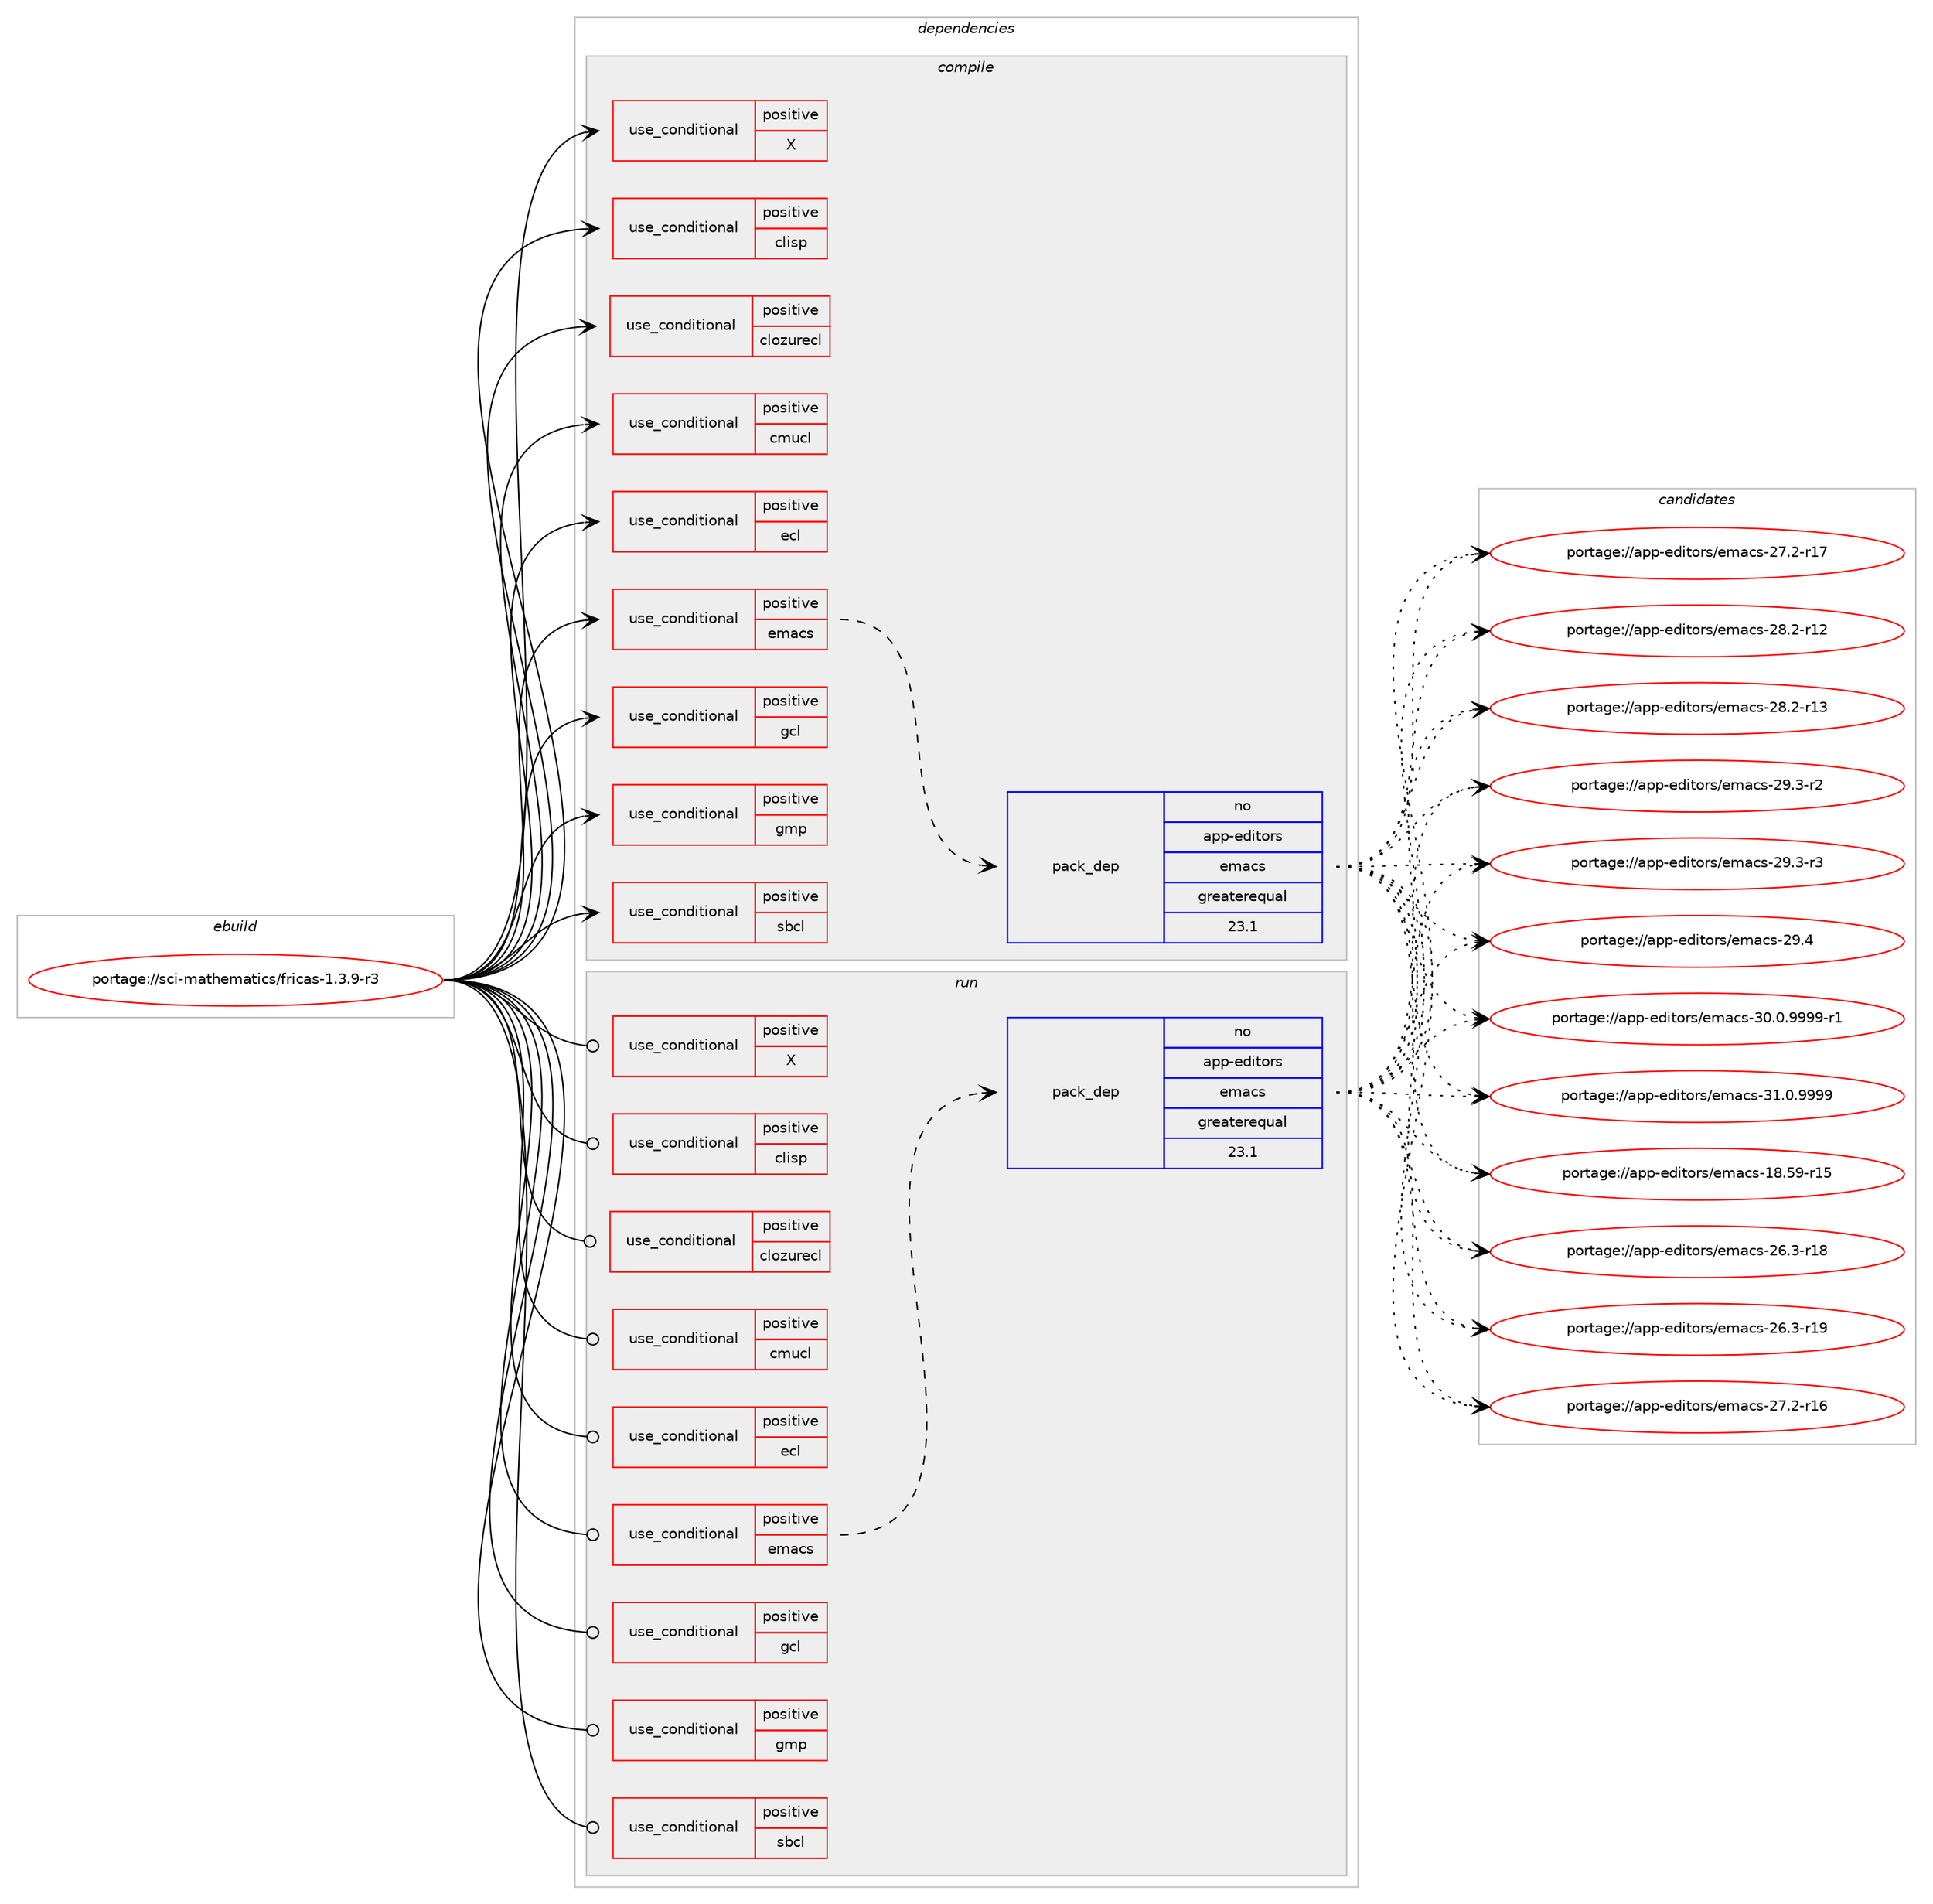 digraph prolog {

# *************
# Graph options
# *************

newrank=true;
concentrate=true;
compound=true;
graph [rankdir=LR,fontname=Helvetica,fontsize=10,ranksep=1.5];#, ranksep=2.5, nodesep=0.2];
edge  [arrowhead=vee];
node  [fontname=Helvetica,fontsize=10];

# **********
# The ebuild
# **********

subgraph cluster_leftcol {
color=gray;
rank=same;
label=<<i>ebuild</i>>;
id [label="portage://sci-mathematics/fricas-1.3.9-r3", color=red, width=4, href="../sci-mathematics/fricas-1.3.9-r3.svg"];
}

# ****************
# The dependencies
# ****************

subgraph cluster_midcol {
color=gray;
label=<<i>dependencies</i>>;
subgraph cluster_compile {
fillcolor="#eeeeee";
style=filled;
label=<<i>compile</i>>;
subgraph cond105483 {
dependency203743 [label=<<TABLE BORDER="0" CELLBORDER="1" CELLSPACING="0" CELLPADDING="4"><TR><TD ROWSPAN="3" CELLPADDING="10">use_conditional</TD></TR><TR><TD>positive</TD></TR><TR><TD>X</TD></TR></TABLE>>, shape=none, color=red];
# *** BEGIN UNKNOWN DEPENDENCY TYPE (TODO) ***
# dependency203743 -> package_dependency(portage://sci-mathematics/fricas-1.3.9-r3,install,no,x11-libs,libXpm,none,[,,],[],[])
# *** END UNKNOWN DEPENDENCY TYPE (TODO) ***

# *** BEGIN UNKNOWN DEPENDENCY TYPE (TODO) ***
# dependency203743 -> package_dependency(portage://sci-mathematics/fricas-1.3.9-r3,install,no,x11-libs,libICE,none,[,,],[],[])
# *** END UNKNOWN DEPENDENCY TYPE (TODO) ***

}
id:e -> dependency203743:w [weight=20,style="solid",arrowhead="vee"];
subgraph cond105484 {
dependency203744 [label=<<TABLE BORDER="0" CELLBORDER="1" CELLSPACING="0" CELLPADDING="4"><TR><TD ROWSPAN="3" CELLPADDING="10">use_conditional</TD></TR><TR><TD>positive</TD></TR><TR><TD>clisp</TD></TR></TABLE>>, shape=none, color=red];
# *** BEGIN UNKNOWN DEPENDENCY TYPE (TODO) ***
# dependency203744 -> package_dependency(portage://sci-mathematics/fricas-1.3.9-r3,install,no,dev-lisp,clisp,none,[,,],any_same_slot,[])
# *** END UNKNOWN DEPENDENCY TYPE (TODO) ***

}
id:e -> dependency203744:w [weight=20,style="solid",arrowhead="vee"];
subgraph cond105485 {
dependency203745 [label=<<TABLE BORDER="0" CELLBORDER="1" CELLSPACING="0" CELLPADDING="4"><TR><TD ROWSPAN="3" CELLPADDING="10">use_conditional</TD></TR><TR><TD>positive</TD></TR><TR><TD>clozurecl</TD></TR></TABLE>>, shape=none, color=red];
# *** BEGIN UNKNOWN DEPENDENCY TYPE (TODO) ***
# dependency203745 -> package_dependency(portage://sci-mathematics/fricas-1.3.9-r3,install,no,dev-lisp,clozurecl,none,[,,],any_same_slot,[])
# *** END UNKNOWN DEPENDENCY TYPE (TODO) ***

}
id:e -> dependency203745:w [weight=20,style="solid",arrowhead="vee"];
subgraph cond105486 {
dependency203746 [label=<<TABLE BORDER="0" CELLBORDER="1" CELLSPACING="0" CELLPADDING="4"><TR><TD ROWSPAN="3" CELLPADDING="10">use_conditional</TD></TR><TR><TD>positive</TD></TR><TR><TD>cmucl</TD></TR></TABLE>>, shape=none, color=red];
# *** BEGIN UNKNOWN DEPENDENCY TYPE (TODO) ***
# dependency203746 -> package_dependency(portage://sci-mathematics/fricas-1.3.9-r3,install,no,dev-lisp,cmucl,none,[,,],any_same_slot,[])
# *** END UNKNOWN DEPENDENCY TYPE (TODO) ***

}
id:e -> dependency203746:w [weight=20,style="solid",arrowhead="vee"];
subgraph cond105487 {
dependency203747 [label=<<TABLE BORDER="0" CELLBORDER="1" CELLSPACING="0" CELLPADDING="4"><TR><TD ROWSPAN="3" CELLPADDING="10">use_conditional</TD></TR><TR><TD>positive</TD></TR><TR><TD>ecl</TD></TR></TABLE>>, shape=none, color=red];
# *** BEGIN UNKNOWN DEPENDENCY TYPE (TODO) ***
# dependency203747 -> package_dependency(portage://sci-mathematics/fricas-1.3.9-r3,install,no,dev-lisp,ecl,none,[,,],any_same_slot,[])
# *** END UNKNOWN DEPENDENCY TYPE (TODO) ***

}
id:e -> dependency203747:w [weight=20,style="solid",arrowhead="vee"];
subgraph cond105488 {
dependency203748 [label=<<TABLE BORDER="0" CELLBORDER="1" CELLSPACING="0" CELLPADDING="4"><TR><TD ROWSPAN="3" CELLPADDING="10">use_conditional</TD></TR><TR><TD>positive</TD></TR><TR><TD>emacs</TD></TR></TABLE>>, shape=none, color=red];
subgraph pack95453 {
dependency203749 [label=<<TABLE BORDER="0" CELLBORDER="1" CELLSPACING="0" CELLPADDING="4" WIDTH="220"><TR><TD ROWSPAN="6" CELLPADDING="30">pack_dep</TD></TR><TR><TD WIDTH="110">no</TD></TR><TR><TD>app-editors</TD></TR><TR><TD>emacs</TD></TR><TR><TD>greaterequal</TD></TR><TR><TD>23.1</TD></TR></TABLE>>, shape=none, color=blue];
}
dependency203748:e -> dependency203749:w [weight=20,style="dashed",arrowhead="vee"];
}
id:e -> dependency203748:w [weight=20,style="solid",arrowhead="vee"];
subgraph cond105489 {
dependency203750 [label=<<TABLE BORDER="0" CELLBORDER="1" CELLSPACING="0" CELLPADDING="4"><TR><TD ROWSPAN="3" CELLPADDING="10">use_conditional</TD></TR><TR><TD>positive</TD></TR><TR><TD>gcl</TD></TR></TABLE>>, shape=none, color=red];
# *** BEGIN UNKNOWN DEPENDENCY TYPE (TODO) ***
# dependency203750 -> package_dependency(portage://sci-mathematics/fricas-1.3.9-r3,install,no,dev-lisp,gcl,none,[,,],any_same_slot,[])
# *** END UNKNOWN DEPENDENCY TYPE (TODO) ***

}
id:e -> dependency203750:w [weight=20,style="solid",arrowhead="vee"];
subgraph cond105490 {
dependency203751 [label=<<TABLE BORDER="0" CELLBORDER="1" CELLSPACING="0" CELLPADDING="4"><TR><TD ROWSPAN="3" CELLPADDING="10">use_conditional</TD></TR><TR><TD>positive</TD></TR><TR><TD>gmp</TD></TR></TABLE>>, shape=none, color=red];
# *** BEGIN UNKNOWN DEPENDENCY TYPE (TODO) ***
# dependency203751 -> package_dependency(portage://sci-mathematics/fricas-1.3.9-r3,install,no,dev-libs,gmp,none,[,,],any_same_slot,[])
# *** END UNKNOWN DEPENDENCY TYPE (TODO) ***

}
id:e -> dependency203751:w [weight=20,style="solid",arrowhead="vee"];
subgraph cond105491 {
dependency203752 [label=<<TABLE BORDER="0" CELLBORDER="1" CELLSPACING="0" CELLPADDING="4"><TR><TD ROWSPAN="3" CELLPADDING="10">use_conditional</TD></TR><TR><TD>positive</TD></TR><TR><TD>sbcl</TD></TR></TABLE>>, shape=none, color=red];
# *** BEGIN UNKNOWN DEPENDENCY TYPE (TODO) ***
# dependency203752 -> package_dependency(portage://sci-mathematics/fricas-1.3.9-r3,install,no,dev-lisp,sbcl,none,[,,],any_same_slot,[])
# *** END UNKNOWN DEPENDENCY TYPE (TODO) ***

}
id:e -> dependency203752:w [weight=20,style="solid",arrowhead="vee"];
}
subgraph cluster_compileandrun {
fillcolor="#eeeeee";
style=filled;
label=<<i>compile and run</i>>;
}
subgraph cluster_run {
fillcolor="#eeeeee";
style=filled;
label=<<i>run</i>>;
subgraph cond105492 {
dependency203753 [label=<<TABLE BORDER="0" CELLBORDER="1" CELLSPACING="0" CELLPADDING="4"><TR><TD ROWSPAN="3" CELLPADDING="10">use_conditional</TD></TR><TR><TD>positive</TD></TR><TR><TD>X</TD></TR></TABLE>>, shape=none, color=red];
# *** BEGIN UNKNOWN DEPENDENCY TYPE (TODO) ***
# dependency203753 -> package_dependency(portage://sci-mathematics/fricas-1.3.9-r3,run,no,x11-libs,libXpm,none,[,,],[],[])
# *** END UNKNOWN DEPENDENCY TYPE (TODO) ***

# *** BEGIN UNKNOWN DEPENDENCY TYPE (TODO) ***
# dependency203753 -> package_dependency(portage://sci-mathematics/fricas-1.3.9-r3,run,no,x11-libs,libICE,none,[,,],[],[])
# *** END UNKNOWN DEPENDENCY TYPE (TODO) ***

}
id:e -> dependency203753:w [weight=20,style="solid",arrowhead="odot"];
subgraph cond105493 {
dependency203754 [label=<<TABLE BORDER="0" CELLBORDER="1" CELLSPACING="0" CELLPADDING="4"><TR><TD ROWSPAN="3" CELLPADDING="10">use_conditional</TD></TR><TR><TD>positive</TD></TR><TR><TD>clisp</TD></TR></TABLE>>, shape=none, color=red];
# *** BEGIN UNKNOWN DEPENDENCY TYPE (TODO) ***
# dependency203754 -> package_dependency(portage://sci-mathematics/fricas-1.3.9-r3,run,no,dev-lisp,clisp,none,[,,],any_same_slot,[])
# *** END UNKNOWN DEPENDENCY TYPE (TODO) ***

}
id:e -> dependency203754:w [weight=20,style="solid",arrowhead="odot"];
subgraph cond105494 {
dependency203755 [label=<<TABLE BORDER="0" CELLBORDER="1" CELLSPACING="0" CELLPADDING="4"><TR><TD ROWSPAN="3" CELLPADDING="10">use_conditional</TD></TR><TR><TD>positive</TD></TR><TR><TD>clozurecl</TD></TR></TABLE>>, shape=none, color=red];
# *** BEGIN UNKNOWN DEPENDENCY TYPE (TODO) ***
# dependency203755 -> package_dependency(portage://sci-mathematics/fricas-1.3.9-r3,run,no,dev-lisp,clozurecl,none,[,,],any_same_slot,[])
# *** END UNKNOWN DEPENDENCY TYPE (TODO) ***

}
id:e -> dependency203755:w [weight=20,style="solid",arrowhead="odot"];
subgraph cond105495 {
dependency203756 [label=<<TABLE BORDER="0" CELLBORDER="1" CELLSPACING="0" CELLPADDING="4"><TR><TD ROWSPAN="3" CELLPADDING="10">use_conditional</TD></TR><TR><TD>positive</TD></TR><TR><TD>cmucl</TD></TR></TABLE>>, shape=none, color=red];
# *** BEGIN UNKNOWN DEPENDENCY TYPE (TODO) ***
# dependency203756 -> package_dependency(portage://sci-mathematics/fricas-1.3.9-r3,run,no,dev-lisp,cmucl,none,[,,],any_same_slot,[])
# *** END UNKNOWN DEPENDENCY TYPE (TODO) ***

}
id:e -> dependency203756:w [weight=20,style="solid",arrowhead="odot"];
subgraph cond105496 {
dependency203757 [label=<<TABLE BORDER="0" CELLBORDER="1" CELLSPACING="0" CELLPADDING="4"><TR><TD ROWSPAN="3" CELLPADDING="10">use_conditional</TD></TR><TR><TD>positive</TD></TR><TR><TD>ecl</TD></TR></TABLE>>, shape=none, color=red];
# *** BEGIN UNKNOWN DEPENDENCY TYPE (TODO) ***
# dependency203757 -> package_dependency(portage://sci-mathematics/fricas-1.3.9-r3,run,no,dev-lisp,ecl,none,[,,],any_same_slot,[])
# *** END UNKNOWN DEPENDENCY TYPE (TODO) ***

}
id:e -> dependency203757:w [weight=20,style="solid",arrowhead="odot"];
subgraph cond105497 {
dependency203758 [label=<<TABLE BORDER="0" CELLBORDER="1" CELLSPACING="0" CELLPADDING="4"><TR><TD ROWSPAN="3" CELLPADDING="10">use_conditional</TD></TR><TR><TD>positive</TD></TR><TR><TD>emacs</TD></TR></TABLE>>, shape=none, color=red];
subgraph pack95454 {
dependency203759 [label=<<TABLE BORDER="0" CELLBORDER="1" CELLSPACING="0" CELLPADDING="4" WIDTH="220"><TR><TD ROWSPAN="6" CELLPADDING="30">pack_dep</TD></TR><TR><TD WIDTH="110">no</TD></TR><TR><TD>app-editors</TD></TR><TR><TD>emacs</TD></TR><TR><TD>greaterequal</TD></TR><TR><TD>23.1</TD></TR></TABLE>>, shape=none, color=blue];
}
dependency203758:e -> dependency203759:w [weight=20,style="dashed",arrowhead="vee"];
}
id:e -> dependency203758:w [weight=20,style="solid",arrowhead="odot"];
subgraph cond105498 {
dependency203760 [label=<<TABLE BORDER="0" CELLBORDER="1" CELLSPACING="0" CELLPADDING="4"><TR><TD ROWSPAN="3" CELLPADDING="10">use_conditional</TD></TR><TR><TD>positive</TD></TR><TR><TD>gcl</TD></TR></TABLE>>, shape=none, color=red];
# *** BEGIN UNKNOWN DEPENDENCY TYPE (TODO) ***
# dependency203760 -> package_dependency(portage://sci-mathematics/fricas-1.3.9-r3,run,no,dev-lisp,gcl,none,[,,],any_same_slot,[])
# *** END UNKNOWN DEPENDENCY TYPE (TODO) ***

}
id:e -> dependency203760:w [weight=20,style="solid",arrowhead="odot"];
subgraph cond105499 {
dependency203761 [label=<<TABLE BORDER="0" CELLBORDER="1" CELLSPACING="0" CELLPADDING="4"><TR><TD ROWSPAN="3" CELLPADDING="10">use_conditional</TD></TR><TR><TD>positive</TD></TR><TR><TD>gmp</TD></TR></TABLE>>, shape=none, color=red];
# *** BEGIN UNKNOWN DEPENDENCY TYPE (TODO) ***
# dependency203761 -> package_dependency(portage://sci-mathematics/fricas-1.3.9-r3,run,no,dev-libs,gmp,none,[,,],any_same_slot,[])
# *** END UNKNOWN DEPENDENCY TYPE (TODO) ***

}
id:e -> dependency203761:w [weight=20,style="solid",arrowhead="odot"];
subgraph cond105500 {
dependency203762 [label=<<TABLE BORDER="0" CELLBORDER="1" CELLSPACING="0" CELLPADDING="4"><TR><TD ROWSPAN="3" CELLPADDING="10">use_conditional</TD></TR><TR><TD>positive</TD></TR><TR><TD>sbcl</TD></TR></TABLE>>, shape=none, color=red];
# *** BEGIN UNKNOWN DEPENDENCY TYPE (TODO) ***
# dependency203762 -> package_dependency(portage://sci-mathematics/fricas-1.3.9-r3,run,no,dev-lisp,sbcl,none,[,,],any_same_slot,[])
# *** END UNKNOWN DEPENDENCY TYPE (TODO) ***

}
id:e -> dependency203762:w [weight=20,style="solid",arrowhead="odot"];
}
}

# **************
# The candidates
# **************

subgraph cluster_choices {
rank=same;
color=gray;
label=<<i>candidates</i>>;

subgraph choice95453 {
color=black;
nodesep=1;
choice9711211245101100105116111114115471011099799115454956465357451144953 [label="portage://app-editors/emacs-18.59-r15", color=red, width=4,href="../app-editors/emacs-18.59-r15.svg"];
choice97112112451011001051161111141154710110997991154550544651451144956 [label="portage://app-editors/emacs-26.3-r18", color=red, width=4,href="../app-editors/emacs-26.3-r18.svg"];
choice97112112451011001051161111141154710110997991154550544651451144957 [label="portage://app-editors/emacs-26.3-r19", color=red, width=4,href="../app-editors/emacs-26.3-r19.svg"];
choice97112112451011001051161111141154710110997991154550554650451144954 [label="portage://app-editors/emacs-27.2-r16", color=red, width=4,href="../app-editors/emacs-27.2-r16.svg"];
choice97112112451011001051161111141154710110997991154550554650451144955 [label="portage://app-editors/emacs-27.2-r17", color=red, width=4,href="../app-editors/emacs-27.2-r17.svg"];
choice97112112451011001051161111141154710110997991154550564650451144950 [label="portage://app-editors/emacs-28.2-r12", color=red, width=4,href="../app-editors/emacs-28.2-r12.svg"];
choice97112112451011001051161111141154710110997991154550564650451144951 [label="portage://app-editors/emacs-28.2-r13", color=red, width=4,href="../app-editors/emacs-28.2-r13.svg"];
choice971121124510110010511611111411547101109979911545505746514511450 [label="portage://app-editors/emacs-29.3-r2", color=red, width=4,href="../app-editors/emacs-29.3-r2.svg"];
choice971121124510110010511611111411547101109979911545505746514511451 [label="portage://app-editors/emacs-29.3-r3", color=red, width=4,href="../app-editors/emacs-29.3-r3.svg"];
choice97112112451011001051161111141154710110997991154550574652 [label="portage://app-editors/emacs-29.4", color=red, width=4,href="../app-editors/emacs-29.4.svg"];
choice9711211245101100105116111114115471011099799115455148464846575757574511449 [label="portage://app-editors/emacs-30.0.9999-r1", color=red, width=4,href="../app-editors/emacs-30.0.9999-r1.svg"];
choice971121124510110010511611111411547101109979911545514946484657575757 [label="portage://app-editors/emacs-31.0.9999", color=red, width=4,href="../app-editors/emacs-31.0.9999.svg"];
dependency203749:e -> choice9711211245101100105116111114115471011099799115454956465357451144953:w [style=dotted,weight="100"];
dependency203749:e -> choice97112112451011001051161111141154710110997991154550544651451144956:w [style=dotted,weight="100"];
dependency203749:e -> choice97112112451011001051161111141154710110997991154550544651451144957:w [style=dotted,weight="100"];
dependency203749:e -> choice97112112451011001051161111141154710110997991154550554650451144954:w [style=dotted,weight="100"];
dependency203749:e -> choice97112112451011001051161111141154710110997991154550554650451144955:w [style=dotted,weight="100"];
dependency203749:e -> choice97112112451011001051161111141154710110997991154550564650451144950:w [style=dotted,weight="100"];
dependency203749:e -> choice97112112451011001051161111141154710110997991154550564650451144951:w [style=dotted,weight="100"];
dependency203749:e -> choice971121124510110010511611111411547101109979911545505746514511450:w [style=dotted,weight="100"];
dependency203749:e -> choice971121124510110010511611111411547101109979911545505746514511451:w [style=dotted,weight="100"];
dependency203749:e -> choice97112112451011001051161111141154710110997991154550574652:w [style=dotted,weight="100"];
dependency203749:e -> choice9711211245101100105116111114115471011099799115455148464846575757574511449:w [style=dotted,weight="100"];
dependency203749:e -> choice971121124510110010511611111411547101109979911545514946484657575757:w [style=dotted,weight="100"];
}
subgraph choice95454 {
color=black;
nodesep=1;
choice9711211245101100105116111114115471011099799115454956465357451144953 [label="portage://app-editors/emacs-18.59-r15", color=red, width=4,href="../app-editors/emacs-18.59-r15.svg"];
choice97112112451011001051161111141154710110997991154550544651451144956 [label="portage://app-editors/emacs-26.3-r18", color=red, width=4,href="../app-editors/emacs-26.3-r18.svg"];
choice97112112451011001051161111141154710110997991154550544651451144957 [label="portage://app-editors/emacs-26.3-r19", color=red, width=4,href="../app-editors/emacs-26.3-r19.svg"];
choice97112112451011001051161111141154710110997991154550554650451144954 [label="portage://app-editors/emacs-27.2-r16", color=red, width=4,href="../app-editors/emacs-27.2-r16.svg"];
choice97112112451011001051161111141154710110997991154550554650451144955 [label="portage://app-editors/emacs-27.2-r17", color=red, width=4,href="../app-editors/emacs-27.2-r17.svg"];
choice97112112451011001051161111141154710110997991154550564650451144950 [label="portage://app-editors/emacs-28.2-r12", color=red, width=4,href="../app-editors/emacs-28.2-r12.svg"];
choice97112112451011001051161111141154710110997991154550564650451144951 [label="portage://app-editors/emacs-28.2-r13", color=red, width=4,href="../app-editors/emacs-28.2-r13.svg"];
choice971121124510110010511611111411547101109979911545505746514511450 [label="portage://app-editors/emacs-29.3-r2", color=red, width=4,href="../app-editors/emacs-29.3-r2.svg"];
choice971121124510110010511611111411547101109979911545505746514511451 [label="portage://app-editors/emacs-29.3-r3", color=red, width=4,href="../app-editors/emacs-29.3-r3.svg"];
choice97112112451011001051161111141154710110997991154550574652 [label="portage://app-editors/emacs-29.4", color=red, width=4,href="../app-editors/emacs-29.4.svg"];
choice9711211245101100105116111114115471011099799115455148464846575757574511449 [label="portage://app-editors/emacs-30.0.9999-r1", color=red, width=4,href="../app-editors/emacs-30.0.9999-r1.svg"];
choice971121124510110010511611111411547101109979911545514946484657575757 [label="portage://app-editors/emacs-31.0.9999", color=red, width=4,href="../app-editors/emacs-31.0.9999.svg"];
dependency203759:e -> choice9711211245101100105116111114115471011099799115454956465357451144953:w [style=dotted,weight="100"];
dependency203759:e -> choice97112112451011001051161111141154710110997991154550544651451144956:w [style=dotted,weight="100"];
dependency203759:e -> choice97112112451011001051161111141154710110997991154550544651451144957:w [style=dotted,weight="100"];
dependency203759:e -> choice97112112451011001051161111141154710110997991154550554650451144954:w [style=dotted,weight="100"];
dependency203759:e -> choice97112112451011001051161111141154710110997991154550554650451144955:w [style=dotted,weight="100"];
dependency203759:e -> choice97112112451011001051161111141154710110997991154550564650451144950:w [style=dotted,weight="100"];
dependency203759:e -> choice97112112451011001051161111141154710110997991154550564650451144951:w [style=dotted,weight="100"];
dependency203759:e -> choice971121124510110010511611111411547101109979911545505746514511450:w [style=dotted,weight="100"];
dependency203759:e -> choice971121124510110010511611111411547101109979911545505746514511451:w [style=dotted,weight="100"];
dependency203759:e -> choice97112112451011001051161111141154710110997991154550574652:w [style=dotted,weight="100"];
dependency203759:e -> choice9711211245101100105116111114115471011099799115455148464846575757574511449:w [style=dotted,weight="100"];
dependency203759:e -> choice971121124510110010511611111411547101109979911545514946484657575757:w [style=dotted,weight="100"];
}
}

}
